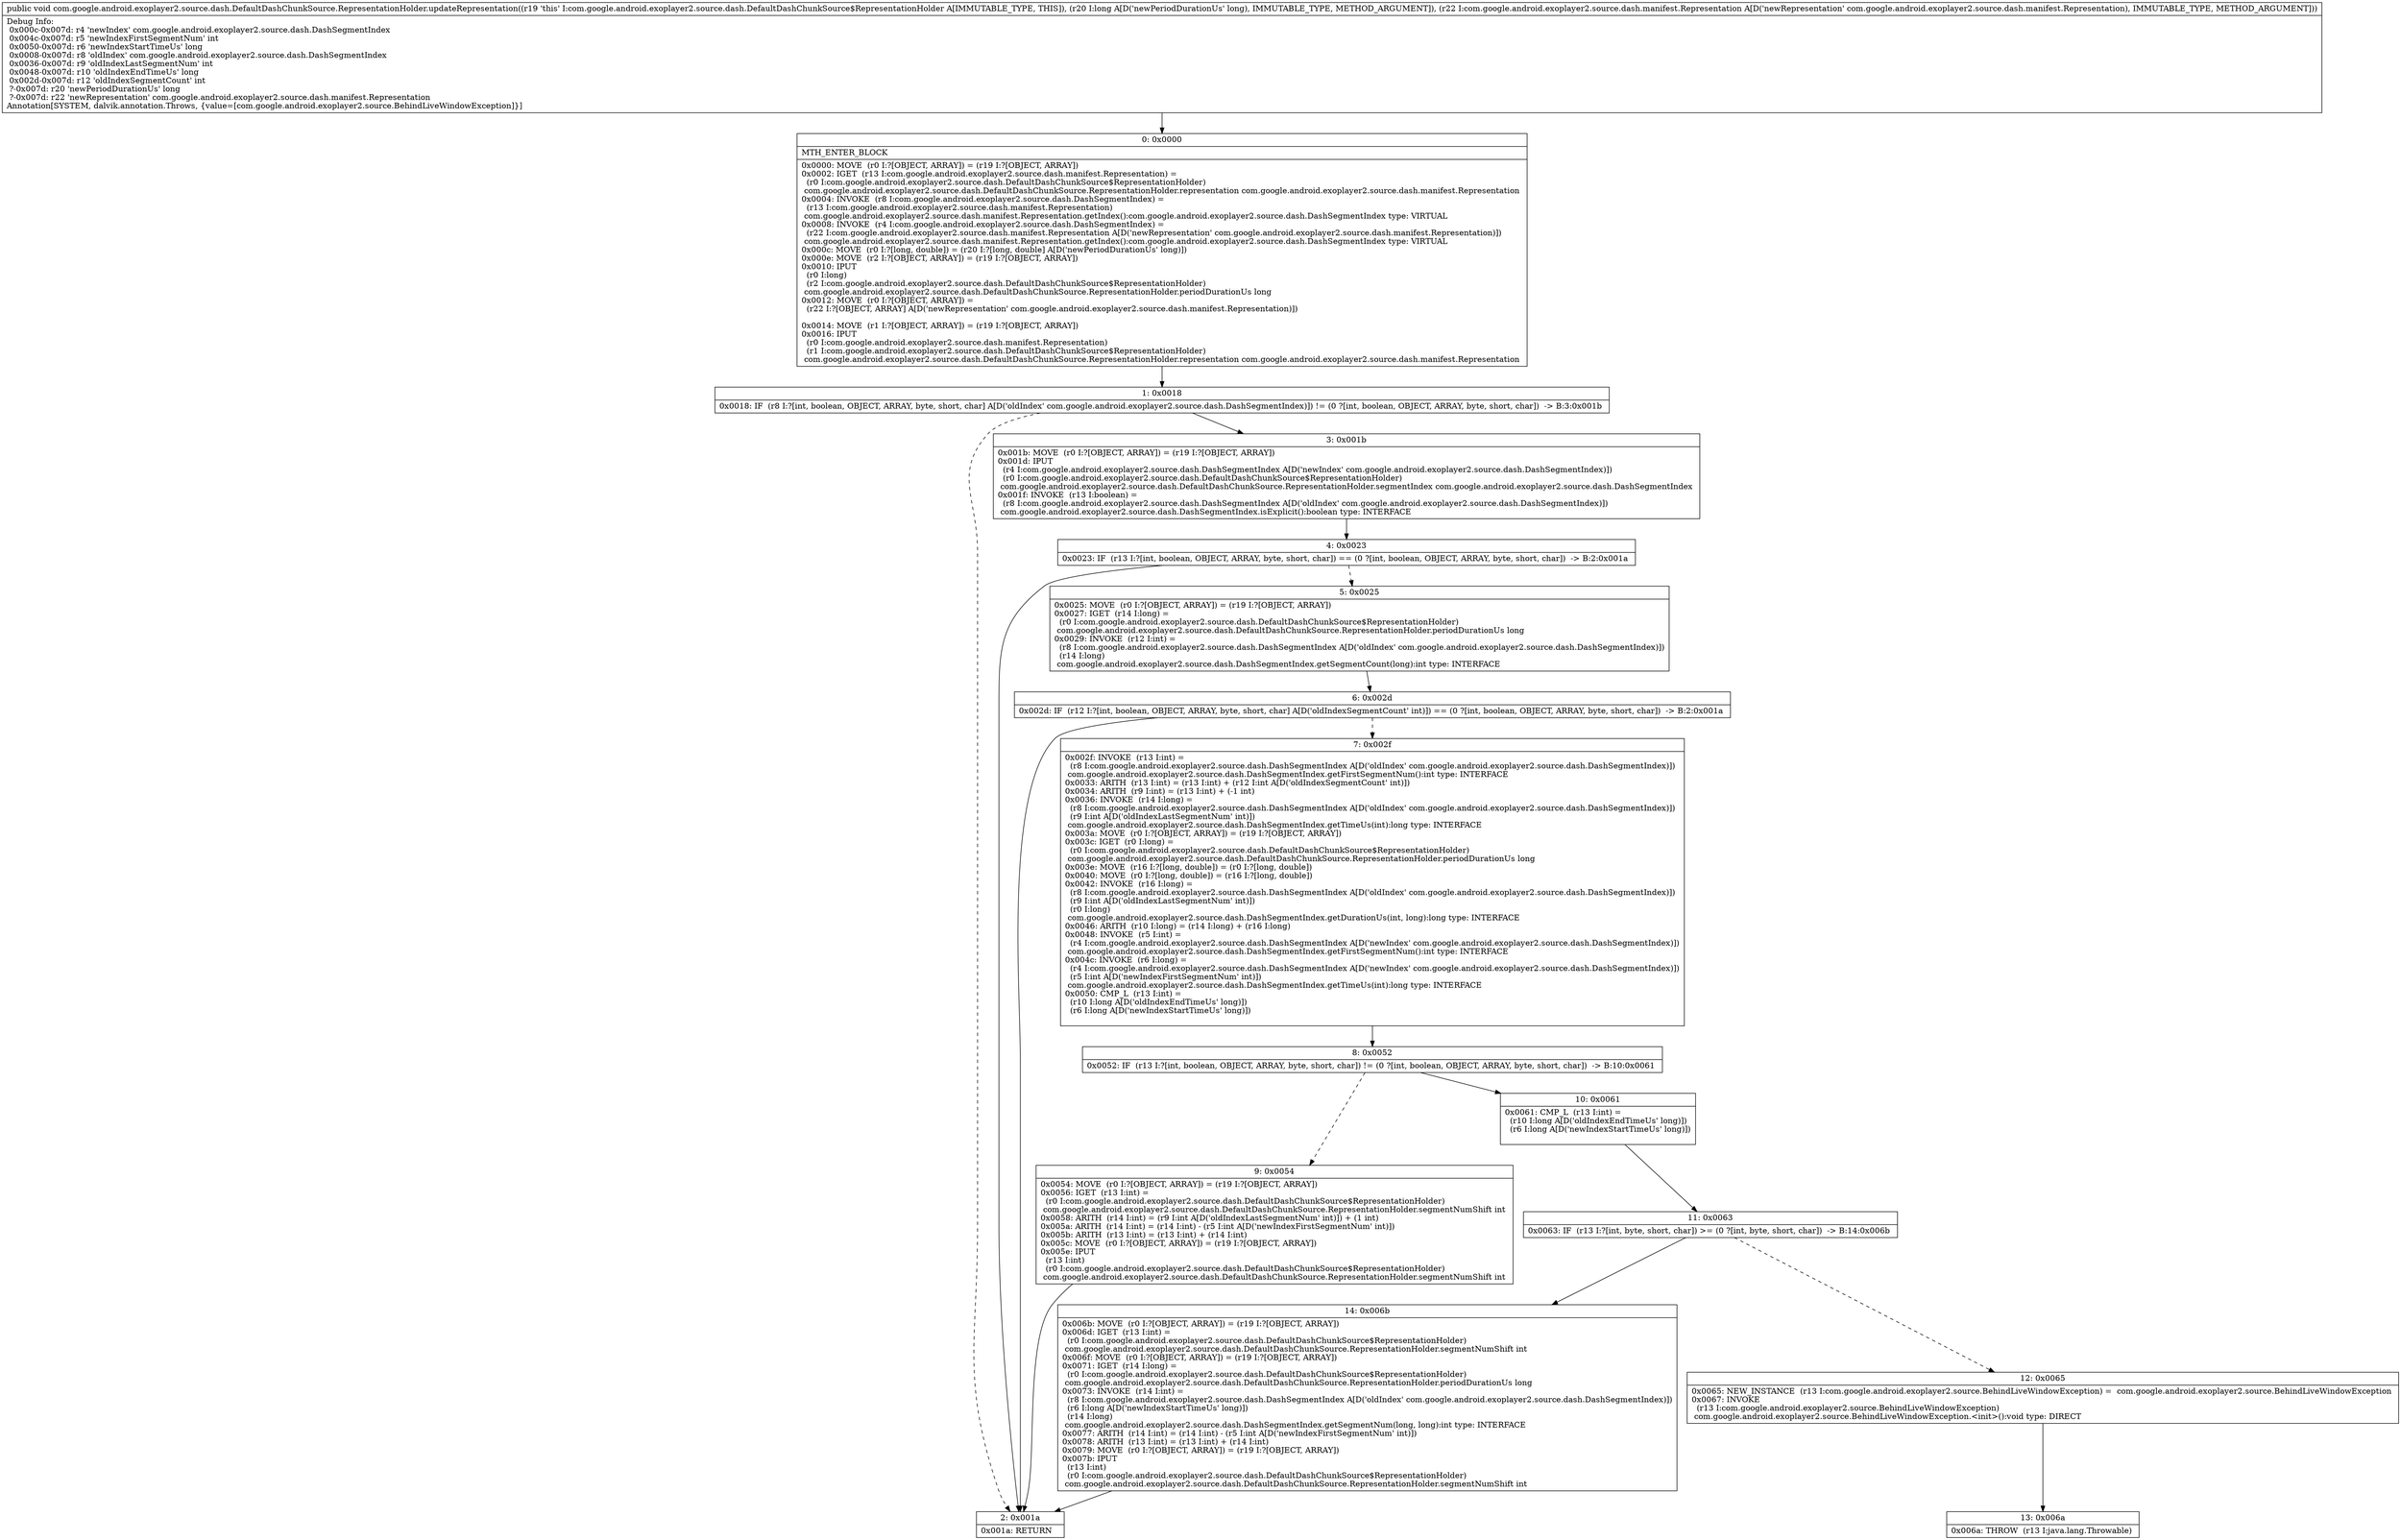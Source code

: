 digraph "CFG forcom.google.android.exoplayer2.source.dash.DefaultDashChunkSource.RepresentationHolder.updateRepresentation(JLcom\/google\/android\/exoplayer2\/source\/dash\/manifest\/Representation;)V" {
Node_0 [shape=record,label="{0\:\ 0x0000|MTH_ENTER_BLOCK\l|0x0000: MOVE  (r0 I:?[OBJECT, ARRAY]) = (r19 I:?[OBJECT, ARRAY]) \l0x0002: IGET  (r13 I:com.google.android.exoplayer2.source.dash.manifest.Representation) = \l  (r0 I:com.google.android.exoplayer2.source.dash.DefaultDashChunkSource$RepresentationHolder)\l com.google.android.exoplayer2.source.dash.DefaultDashChunkSource.RepresentationHolder.representation com.google.android.exoplayer2.source.dash.manifest.Representation \l0x0004: INVOKE  (r8 I:com.google.android.exoplayer2.source.dash.DashSegmentIndex) = \l  (r13 I:com.google.android.exoplayer2.source.dash.manifest.Representation)\l com.google.android.exoplayer2.source.dash.manifest.Representation.getIndex():com.google.android.exoplayer2.source.dash.DashSegmentIndex type: VIRTUAL \l0x0008: INVOKE  (r4 I:com.google.android.exoplayer2.source.dash.DashSegmentIndex) = \l  (r22 I:com.google.android.exoplayer2.source.dash.manifest.Representation A[D('newRepresentation' com.google.android.exoplayer2.source.dash.manifest.Representation)])\l com.google.android.exoplayer2.source.dash.manifest.Representation.getIndex():com.google.android.exoplayer2.source.dash.DashSegmentIndex type: VIRTUAL \l0x000c: MOVE  (r0 I:?[long, double]) = (r20 I:?[long, double] A[D('newPeriodDurationUs' long)]) \l0x000e: MOVE  (r2 I:?[OBJECT, ARRAY]) = (r19 I:?[OBJECT, ARRAY]) \l0x0010: IPUT  \l  (r0 I:long)\l  (r2 I:com.google.android.exoplayer2.source.dash.DefaultDashChunkSource$RepresentationHolder)\l com.google.android.exoplayer2.source.dash.DefaultDashChunkSource.RepresentationHolder.periodDurationUs long \l0x0012: MOVE  (r0 I:?[OBJECT, ARRAY]) = \l  (r22 I:?[OBJECT, ARRAY] A[D('newRepresentation' com.google.android.exoplayer2.source.dash.manifest.Representation)])\l \l0x0014: MOVE  (r1 I:?[OBJECT, ARRAY]) = (r19 I:?[OBJECT, ARRAY]) \l0x0016: IPUT  \l  (r0 I:com.google.android.exoplayer2.source.dash.manifest.Representation)\l  (r1 I:com.google.android.exoplayer2.source.dash.DefaultDashChunkSource$RepresentationHolder)\l com.google.android.exoplayer2.source.dash.DefaultDashChunkSource.RepresentationHolder.representation com.google.android.exoplayer2.source.dash.manifest.Representation \l}"];
Node_1 [shape=record,label="{1\:\ 0x0018|0x0018: IF  (r8 I:?[int, boolean, OBJECT, ARRAY, byte, short, char] A[D('oldIndex' com.google.android.exoplayer2.source.dash.DashSegmentIndex)]) != (0 ?[int, boolean, OBJECT, ARRAY, byte, short, char])  \-\> B:3:0x001b \l}"];
Node_2 [shape=record,label="{2\:\ 0x001a|0x001a: RETURN   \l}"];
Node_3 [shape=record,label="{3\:\ 0x001b|0x001b: MOVE  (r0 I:?[OBJECT, ARRAY]) = (r19 I:?[OBJECT, ARRAY]) \l0x001d: IPUT  \l  (r4 I:com.google.android.exoplayer2.source.dash.DashSegmentIndex A[D('newIndex' com.google.android.exoplayer2.source.dash.DashSegmentIndex)])\l  (r0 I:com.google.android.exoplayer2.source.dash.DefaultDashChunkSource$RepresentationHolder)\l com.google.android.exoplayer2.source.dash.DefaultDashChunkSource.RepresentationHolder.segmentIndex com.google.android.exoplayer2.source.dash.DashSegmentIndex \l0x001f: INVOKE  (r13 I:boolean) = \l  (r8 I:com.google.android.exoplayer2.source.dash.DashSegmentIndex A[D('oldIndex' com.google.android.exoplayer2.source.dash.DashSegmentIndex)])\l com.google.android.exoplayer2.source.dash.DashSegmentIndex.isExplicit():boolean type: INTERFACE \l}"];
Node_4 [shape=record,label="{4\:\ 0x0023|0x0023: IF  (r13 I:?[int, boolean, OBJECT, ARRAY, byte, short, char]) == (0 ?[int, boolean, OBJECT, ARRAY, byte, short, char])  \-\> B:2:0x001a \l}"];
Node_5 [shape=record,label="{5\:\ 0x0025|0x0025: MOVE  (r0 I:?[OBJECT, ARRAY]) = (r19 I:?[OBJECT, ARRAY]) \l0x0027: IGET  (r14 I:long) = \l  (r0 I:com.google.android.exoplayer2.source.dash.DefaultDashChunkSource$RepresentationHolder)\l com.google.android.exoplayer2.source.dash.DefaultDashChunkSource.RepresentationHolder.periodDurationUs long \l0x0029: INVOKE  (r12 I:int) = \l  (r8 I:com.google.android.exoplayer2.source.dash.DashSegmentIndex A[D('oldIndex' com.google.android.exoplayer2.source.dash.DashSegmentIndex)])\l  (r14 I:long)\l com.google.android.exoplayer2.source.dash.DashSegmentIndex.getSegmentCount(long):int type: INTERFACE \l}"];
Node_6 [shape=record,label="{6\:\ 0x002d|0x002d: IF  (r12 I:?[int, boolean, OBJECT, ARRAY, byte, short, char] A[D('oldIndexSegmentCount' int)]) == (0 ?[int, boolean, OBJECT, ARRAY, byte, short, char])  \-\> B:2:0x001a \l}"];
Node_7 [shape=record,label="{7\:\ 0x002f|0x002f: INVOKE  (r13 I:int) = \l  (r8 I:com.google.android.exoplayer2.source.dash.DashSegmentIndex A[D('oldIndex' com.google.android.exoplayer2.source.dash.DashSegmentIndex)])\l com.google.android.exoplayer2.source.dash.DashSegmentIndex.getFirstSegmentNum():int type: INTERFACE \l0x0033: ARITH  (r13 I:int) = (r13 I:int) + (r12 I:int A[D('oldIndexSegmentCount' int)]) \l0x0034: ARITH  (r9 I:int) = (r13 I:int) + (\-1 int) \l0x0036: INVOKE  (r14 I:long) = \l  (r8 I:com.google.android.exoplayer2.source.dash.DashSegmentIndex A[D('oldIndex' com.google.android.exoplayer2.source.dash.DashSegmentIndex)])\l  (r9 I:int A[D('oldIndexLastSegmentNum' int)])\l com.google.android.exoplayer2.source.dash.DashSegmentIndex.getTimeUs(int):long type: INTERFACE \l0x003a: MOVE  (r0 I:?[OBJECT, ARRAY]) = (r19 I:?[OBJECT, ARRAY]) \l0x003c: IGET  (r0 I:long) = \l  (r0 I:com.google.android.exoplayer2.source.dash.DefaultDashChunkSource$RepresentationHolder)\l com.google.android.exoplayer2.source.dash.DefaultDashChunkSource.RepresentationHolder.periodDurationUs long \l0x003e: MOVE  (r16 I:?[long, double]) = (r0 I:?[long, double]) \l0x0040: MOVE  (r0 I:?[long, double]) = (r16 I:?[long, double]) \l0x0042: INVOKE  (r16 I:long) = \l  (r8 I:com.google.android.exoplayer2.source.dash.DashSegmentIndex A[D('oldIndex' com.google.android.exoplayer2.source.dash.DashSegmentIndex)])\l  (r9 I:int A[D('oldIndexLastSegmentNum' int)])\l  (r0 I:long)\l com.google.android.exoplayer2.source.dash.DashSegmentIndex.getDurationUs(int, long):long type: INTERFACE \l0x0046: ARITH  (r10 I:long) = (r14 I:long) + (r16 I:long) \l0x0048: INVOKE  (r5 I:int) = \l  (r4 I:com.google.android.exoplayer2.source.dash.DashSegmentIndex A[D('newIndex' com.google.android.exoplayer2.source.dash.DashSegmentIndex)])\l com.google.android.exoplayer2.source.dash.DashSegmentIndex.getFirstSegmentNum():int type: INTERFACE \l0x004c: INVOKE  (r6 I:long) = \l  (r4 I:com.google.android.exoplayer2.source.dash.DashSegmentIndex A[D('newIndex' com.google.android.exoplayer2.source.dash.DashSegmentIndex)])\l  (r5 I:int A[D('newIndexFirstSegmentNum' int)])\l com.google.android.exoplayer2.source.dash.DashSegmentIndex.getTimeUs(int):long type: INTERFACE \l0x0050: CMP_L  (r13 I:int) = \l  (r10 I:long A[D('oldIndexEndTimeUs' long)])\l  (r6 I:long A[D('newIndexStartTimeUs' long)])\l \l}"];
Node_8 [shape=record,label="{8\:\ 0x0052|0x0052: IF  (r13 I:?[int, boolean, OBJECT, ARRAY, byte, short, char]) != (0 ?[int, boolean, OBJECT, ARRAY, byte, short, char])  \-\> B:10:0x0061 \l}"];
Node_9 [shape=record,label="{9\:\ 0x0054|0x0054: MOVE  (r0 I:?[OBJECT, ARRAY]) = (r19 I:?[OBJECT, ARRAY]) \l0x0056: IGET  (r13 I:int) = \l  (r0 I:com.google.android.exoplayer2.source.dash.DefaultDashChunkSource$RepresentationHolder)\l com.google.android.exoplayer2.source.dash.DefaultDashChunkSource.RepresentationHolder.segmentNumShift int \l0x0058: ARITH  (r14 I:int) = (r9 I:int A[D('oldIndexLastSegmentNum' int)]) + (1 int) \l0x005a: ARITH  (r14 I:int) = (r14 I:int) \- (r5 I:int A[D('newIndexFirstSegmentNum' int)]) \l0x005b: ARITH  (r13 I:int) = (r13 I:int) + (r14 I:int) \l0x005c: MOVE  (r0 I:?[OBJECT, ARRAY]) = (r19 I:?[OBJECT, ARRAY]) \l0x005e: IPUT  \l  (r13 I:int)\l  (r0 I:com.google.android.exoplayer2.source.dash.DefaultDashChunkSource$RepresentationHolder)\l com.google.android.exoplayer2.source.dash.DefaultDashChunkSource.RepresentationHolder.segmentNumShift int \l}"];
Node_10 [shape=record,label="{10\:\ 0x0061|0x0061: CMP_L  (r13 I:int) = \l  (r10 I:long A[D('oldIndexEndTimeUs' long)])\l  (r6 I:long A[D('newIndexStartTimeUs' long)])\l \l}"];
Node_11 [shape=record,label="{11\:\ 0x0063|0x0063: IF  (r13 I:?[int, byte, short, char]) \>= (0 ?[int, byte, short, char])  \-\> B:14:0x006b \l}"];
Node_12 [shape=record,label="{12\:\ 0x0065|0x0065: NEW_INSTANCE  (r13 I:com.google.android.exoplayer2.source.BehindLiveWindowException) =  com.google.android.exoplayer2.source.BehindLiveWindowException \l0x0067: INVOKE  \l  (r13 I:com.google.android.exoplayer2.source.BehindLiveWindowException)\l com.google.android.exoplayer2.source.BehindLiveWindowException.\<init\>():void type: DIRECT \l}"];
Node_13 [shape=record,label="{13\:\ 0x006a|0x006a: THROW  (r13 I:java.lang.Throwable) \l}"];
Node_14 [shape=record,label="{14\:\ 0x006b|0x006b: MOVE  (r0 I:?[OBJECT, ARRAY]) = (r19 I:?[OBJECT, ARRAY]) \l0x006d: IGET  (r13 I:int) = \l  (r0 I:com.google.android.exoplayer2.source.dash.DefaultDashChunkSource$RepresentationHolder)\l com.google.android.exoplayer2.source.dash.DefaultDashChunkSource.RepresentationHolder.segmentNumShift int \l0x006f: MOVE  (r0 I:?[OBJECT, ARRAY]) = (r19 I:?[OBJECT, ARRAY]) \l0x0071: IGET  (r14 I:long) = \l  (r0 I:com.google.android.exoplayer2.source.dash.DefaultDashChunkSource$RepresentationHolder)\l com.google.android.exoplayer2.source.dash.DefaultDashChunkSource.RepresentationHolder.periodDurationUs long \l0x0073: INVOKE  (r14 I:int) = \l  (r8 I:com.google.android.exoplayer2.source.dash.DashSegmentIndex A[D('oldIndex' com.google.android.exoplayer2.source.dash.DashSegmentIndex)])\l  (r6 I:long A[D('newIndexStartTimeUs' long)])\l  (r14 I:long)\l com.google.android.exoplayer2.source.dash.DashSegmentIndex.getSegmentNum(long, long):int type: INTERFACE \l0x0077: ARITH  (r14 I:int) = (r14 I:int) \- (r5 I:int A[D('newIndexFirstSegmentNum' int)]) \l0x0078: ARITH  (r13 I:int) = (r13 I:int) + (r14 I:int) \l0x0079: MOVE  (r0 I:?[OBJECT, ARRAY]) = (r19 I:?[OBJECT, ARRAY]) \l0x007b: IPUT  \l  (r13 I:int)\l  (r0 I:com.google.android.exoplayer2.source.dash.DefaultDashChunkSource$RepresentationHolder)\l com.google.android.exoplayer2.source.dash.DefaultDashChunkSource.RepresentationHolder.segmentNumShift int \l}"];
MethodNode[shape=record,label="{public void com.google.android.exoplayer2.source.dash.DefaultDashChunkSource.RepresentationHolder.updateRepresentation((r19 'this' I:com.google.android.exoplayer2.source.dash.DefaultDashChunkSource$RepresentationHolder A[IMMUTABLE_TYPE, THIS]), (r20 I:long A[D('newPeriodDurationUs' long), IMMUTABLE_TYPE, METHOD_ARGUMENT]), (r22 I:com.google.android.exoplayer2.source.dash.manifest.Representation A[D('newRepresentation' com.google.android.exoplayer2.source.dash.manifest.Representation), IMMUTABLE_TYPE, METHOD_ARGUMENT]))  | Debug Info:\l  0x000c\-0x007d: r4 'newIndex' com.google.android.exoplayer2.source.dash.DashSegmentIndex\l  0x004c\-0x007d: r5 'newIndexFirstSegmentNum' int\l  0x0050\-0x007d: r6 'newIndexStartTimeUs' long\l  0x0008\-0x007d: r8 'oldIndex' com.google.android.exoplayer2.source.dash.DashSegmentIndex\l  0x0036\-0x007d: r9 'oldIndexLastSegmentNum' int\l  0x0048\-0x007d: r10 'oldIndexEndTimeUs' long\l  0x002d\-0x007d: r12 'oldIndexSegmentCount' int\l  ?\-0x007d: r20 'newPeriodDurationUs' long\l  ?\-0x007d: r22 'newRepresentation' com.google.android.exoplayer2.source.dash.manifest.Representation\lAnnotation[SYSTEM, dalvik.annotation.Throws, \{value=[com.google.android.exoplayer2.source.BehindLiveWindowException]\}]\l}"];
MethodNode -> Node_0;
Node_0 -> Node_1;
Node_1 -> Node_2[style=dashed];
Node_1 -> Node_3;
Node_3 -> Node_4;
Node_4 -> Node_2;
Node_4 -> Node_5[style=dashed];
Node_5 -> Node_6;
Node_6 -> Node_2;
Node_6 -> Node_7[style=dashed];
Node_7 -> Node_8;
Node_8 -> Node_9[style=dashed];
Node_8 -> Node_10;
Node_9 -> Node_2;
Node_10 -> Node_11;
Node_11 -> Node_12[style=dashed];
Node_11 -> Node_14;
Node_12 -> Node_13;
Node_14 -> Node_2;
}

